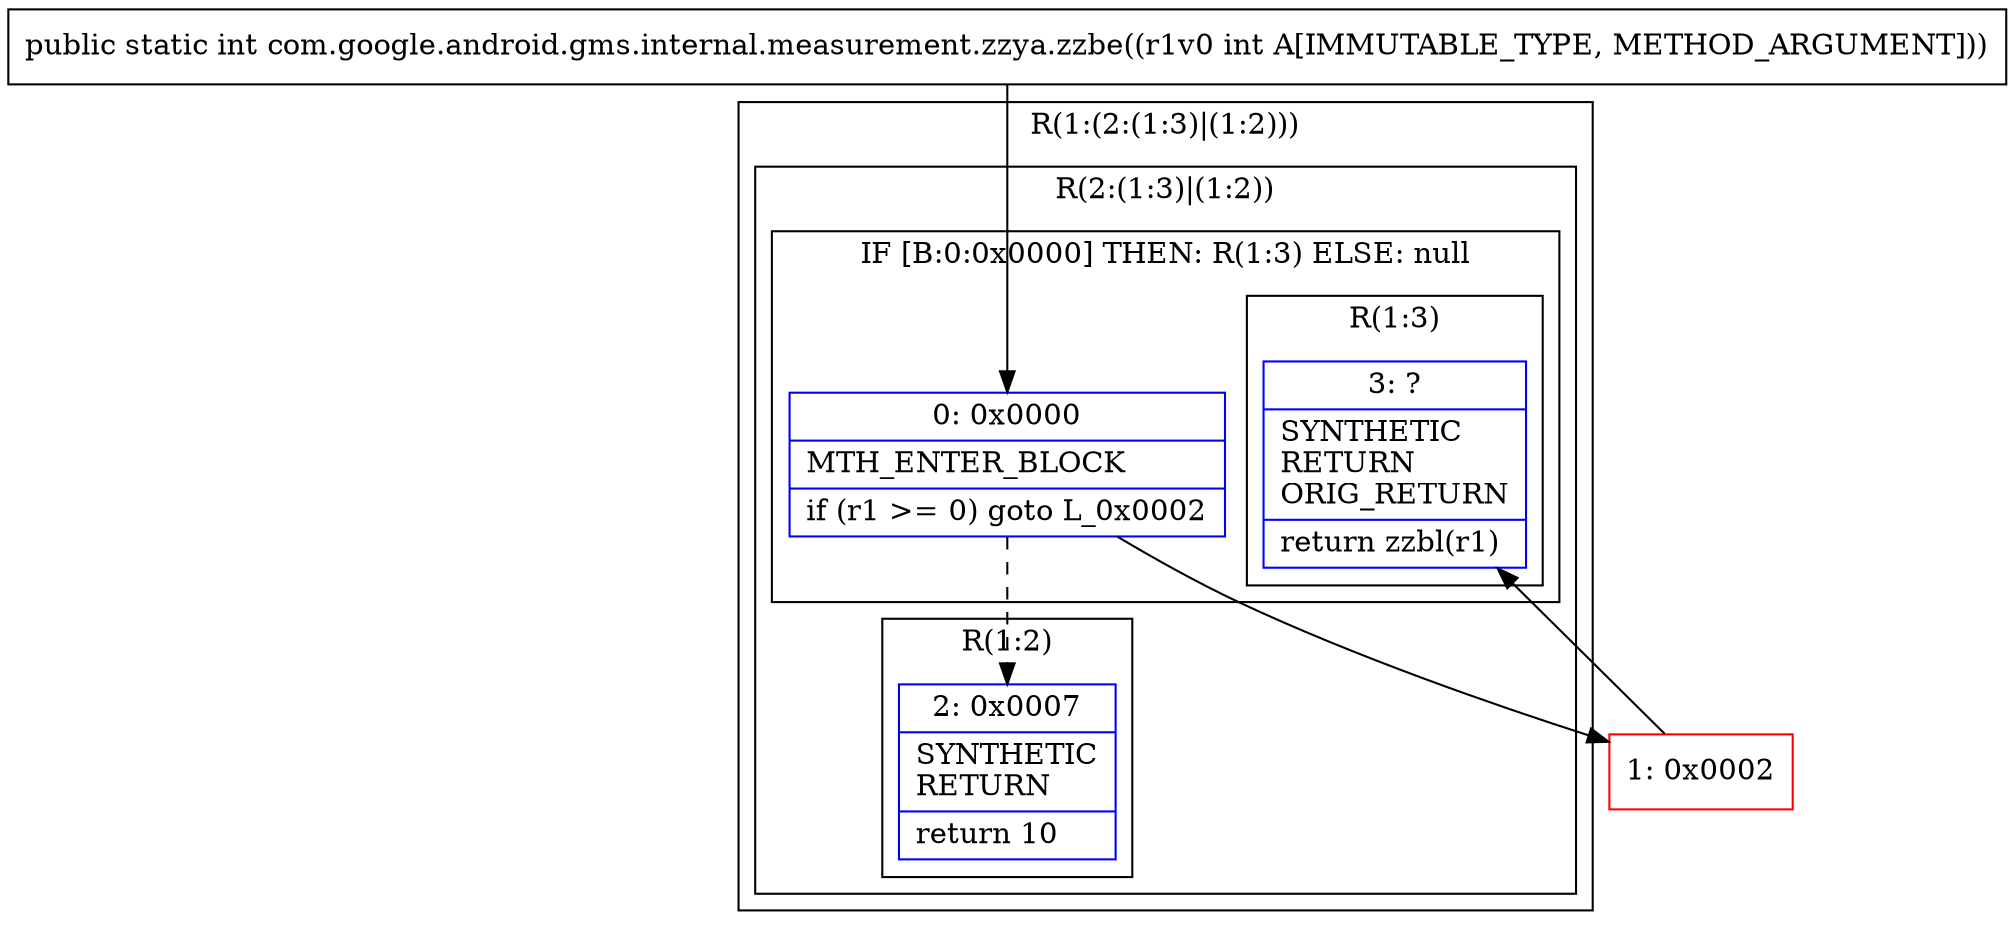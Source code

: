 digraph "CFG forcom.google.android.gms.internal.measurement.zzya.zzbe(I)I" {
subgraph cluster_Region_1439163451 {
label = "R(1:(2:(1:3)|(1:2)))";
node [shape=record,color=blue];
subgraph cluster_Region_2088496389 {
label = "R(2:(1:3)|(1:2))";
node [shape=record,color=blue];
subgraph cluster_IfRegion_379390932 {
label = "IF [B:0:0x0000] THEN: R(1:3) ELSE: null";
node [shape=record,color=blue];
Node_0 [shape=record,label="{0\:\ 0x0000|MTH_ENTER_BLOCK\l|if (r1 \>= 0) goto L_0x0002\l}"];
subgraph cluster_Region_84410747 {
label = "R(1:3)";
node [shape=record,color=blue];
Node_3 [shape=record,label="{3\:\ ?|SYNTHETIC\lRETURN\lORIG_RETURN\l|return zzbl(r1)\l}"];
}
}
subgraph cluster_Region_1862589405 {
label = "R(1:2)";
node [shape=record,color=blue];
Node_2 [shape=record,label="{2\:\ 0x0007|SYNTHETIC\lRETURN\l|return 10\l}"];
}
}
}
Node_1 [shape=record,color=red,label="{1\:\ 0x0002}"];
MethodNode[shape=record,label="{public static int com.google.android.gms.internal.measurement.zzya.zzbe((r1v0 int A[IMMUTABLE_TYPE, METHOD_ARGUMENT])) }"];
MethodNode -> Node_0;
Node_0 -> Node_1;
Node_0 -> Node_2[style=dashed];
Node_1 -> Node_3;
}

